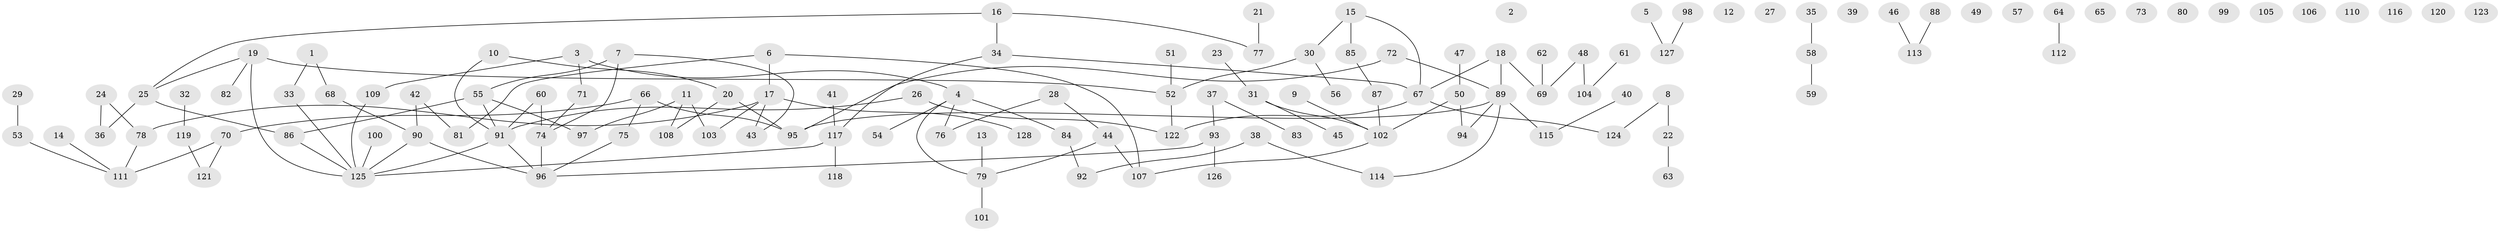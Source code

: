 // coarse degree distribution, {0: 0.37254901960784315, 1: 0.29411764705882354, 5: 0.0784313725490196, 2: 0.0784313725490196, 4: 0.0784313725490196, 3: 0.058823529411764705, 8: 0.0196078431372549, 10: 0.0196078431372549}
// Generated by graph-tools (version 1.1) at 2025/44/03/04/25 21:44:01]
// undirected, 128 vertices, 131 edges
graph export_dot {
graph [start="1"]
  node [color=gray90,style=filled];
  1;
  2;
  3;
  4;
  5;
  6;
  7;
  8;
  9;
  10;
  11;
  12;
  13;
  14;
  15;
  16;
  17;
  18;
  19;
  20;
  21;
  22;
  23;
  24;
  25;
  26;
  27;
  28;
  29;
  30;
  31;
  32;
  33;
  34;
  35;
  36;
  37;
  38;
  39;
  40;
  41;
  42;
  43;
  44;
  45;
  46;
  47;
  48;
  49;
  50;
  51;
  52;
  53;
  54;
  55;
  56;
  57;
  58;
  59;
  60;
  61;
  62;
  63;
  64;
  65;
  66;
  67;
  68;
  69;
  70;
  71;
  72;
  73;
  74;
  75;
  76;
  77;
  78;
  79;
  80;
  81;
  82;
  83;
  84;
  85;
  86;
  87;
  88;
  89;
  90;
  91;
  92;
  93;
  94;
  95;
  96;
  97;
  98;
  99;
  100;
  101;
  102;
  103;
  104;
  105;
  106;
  107;
  108;
  109;
  110;
  111;
  112;
  113;
  114;
  115;
  116;
  117;
  118;
  119;
  120;
  121;
  122;
  123;
  124;
  125;
  126;
  127;
  128;
  1 -- 33;
  1 -- 68;
  3 -- 4;
  3 -- 71;
  3 -- 109;
  4 -- 54;
  4 -- 76;
  4 -- 79;
  4 -- 84;
  5 -- 127;
  6 -- 17;
  6 -- 81;
  6 -- 107;
  7 -- 43;
  7 -- 55;
  7 -- 74;
  8 -- 22;
  8 -- 124;
  9 -- 102;
  10 -- 20;
  10 -- 91;
  11 -- 97;
  11 -- 103;
  11 -- 108;
  13 -- 79;
  14 -- 111;
  15 -- 30;
  15 -- 67;
  15 -- 85;
  16 -- 25;
  16 -- 34;
  16 -- 77;
  17 -- 43;
  17 -- 78;
  17 -- 103;
  17 -- 128;
  18 -- 67;
  18 -- 69;
  18 -- 89;
  19 -- 25;
  19 -- 52;
  19 -- 82;
  19 -- 125;
  20 -- 95;
  20 -- 108;
  21 -- 77;
  22 -- 63;
  23 -- 31;
  24 -- 36;
  24 -- 78;
  25 -- 36;
  25 -- 86;
  26 -- 91;
  26 -- 122;
  28 -- 44;
  28 -- 76;
  29 -- 53;
  30 -- 52;
  30 -- 56;
  31 -- 45;
  31 -- 102;
  32 -- 119;
  33 -- 125;
  34 -- 67;
  34 -- 117;
  35 -- 58;
  37 -- 83;
  37 -- 93;
  38 -- 92;
  38 -- 114;
  40 -- 115;
  41 -- 117;
  42 -- 81;
  42 -- 90;
  44 -- 79;
  44 -- 107;
  46 -- 113;
  47 -- 50;
  48 -- 69;
  48 -- 104;
  50 -- 94;
  50 -- 102;
  51 -- 52;
  52 -- 122;
  53 -- 111;
  55 -- 86;
  55 -- 91;
  55 -- 97;
  58 -- 59;
  60 -- 74;
  60 -- 91;
  61 -- 104;
  62 -- 69;
  64 -- 112;
  66 -- 70;
  66 -- 75;
  66 -- 95;
  67 -- 122;
  67 -- 124;
  68 -- 90;
  70 -- 111;
  70 -- 121;
  71 -- 74;
  72 -- 89;
  72 -- 95;
  74 -- 96;
  75 -- 96;
  78 -- 111;
  79 -- 101;
  84 -- 92;
  85 -- 87;
  86 -- 125;
  87 -- 102;
  88 -- 113;
  89 -- 94;
  89 -- 95;
  89 -- 114;
  89 -- 115;
  90 -- 96;
  90 -- 125;
  91 -- 96;
  91 -- 125;
  93 -- 96;
  93 -- 126;
  98 -- 127;
  100 -- 125;
  102 -- 107;
  109 -- 125;
  117 -- 118;
  117 -- 125;
  119 -- 121;
}
